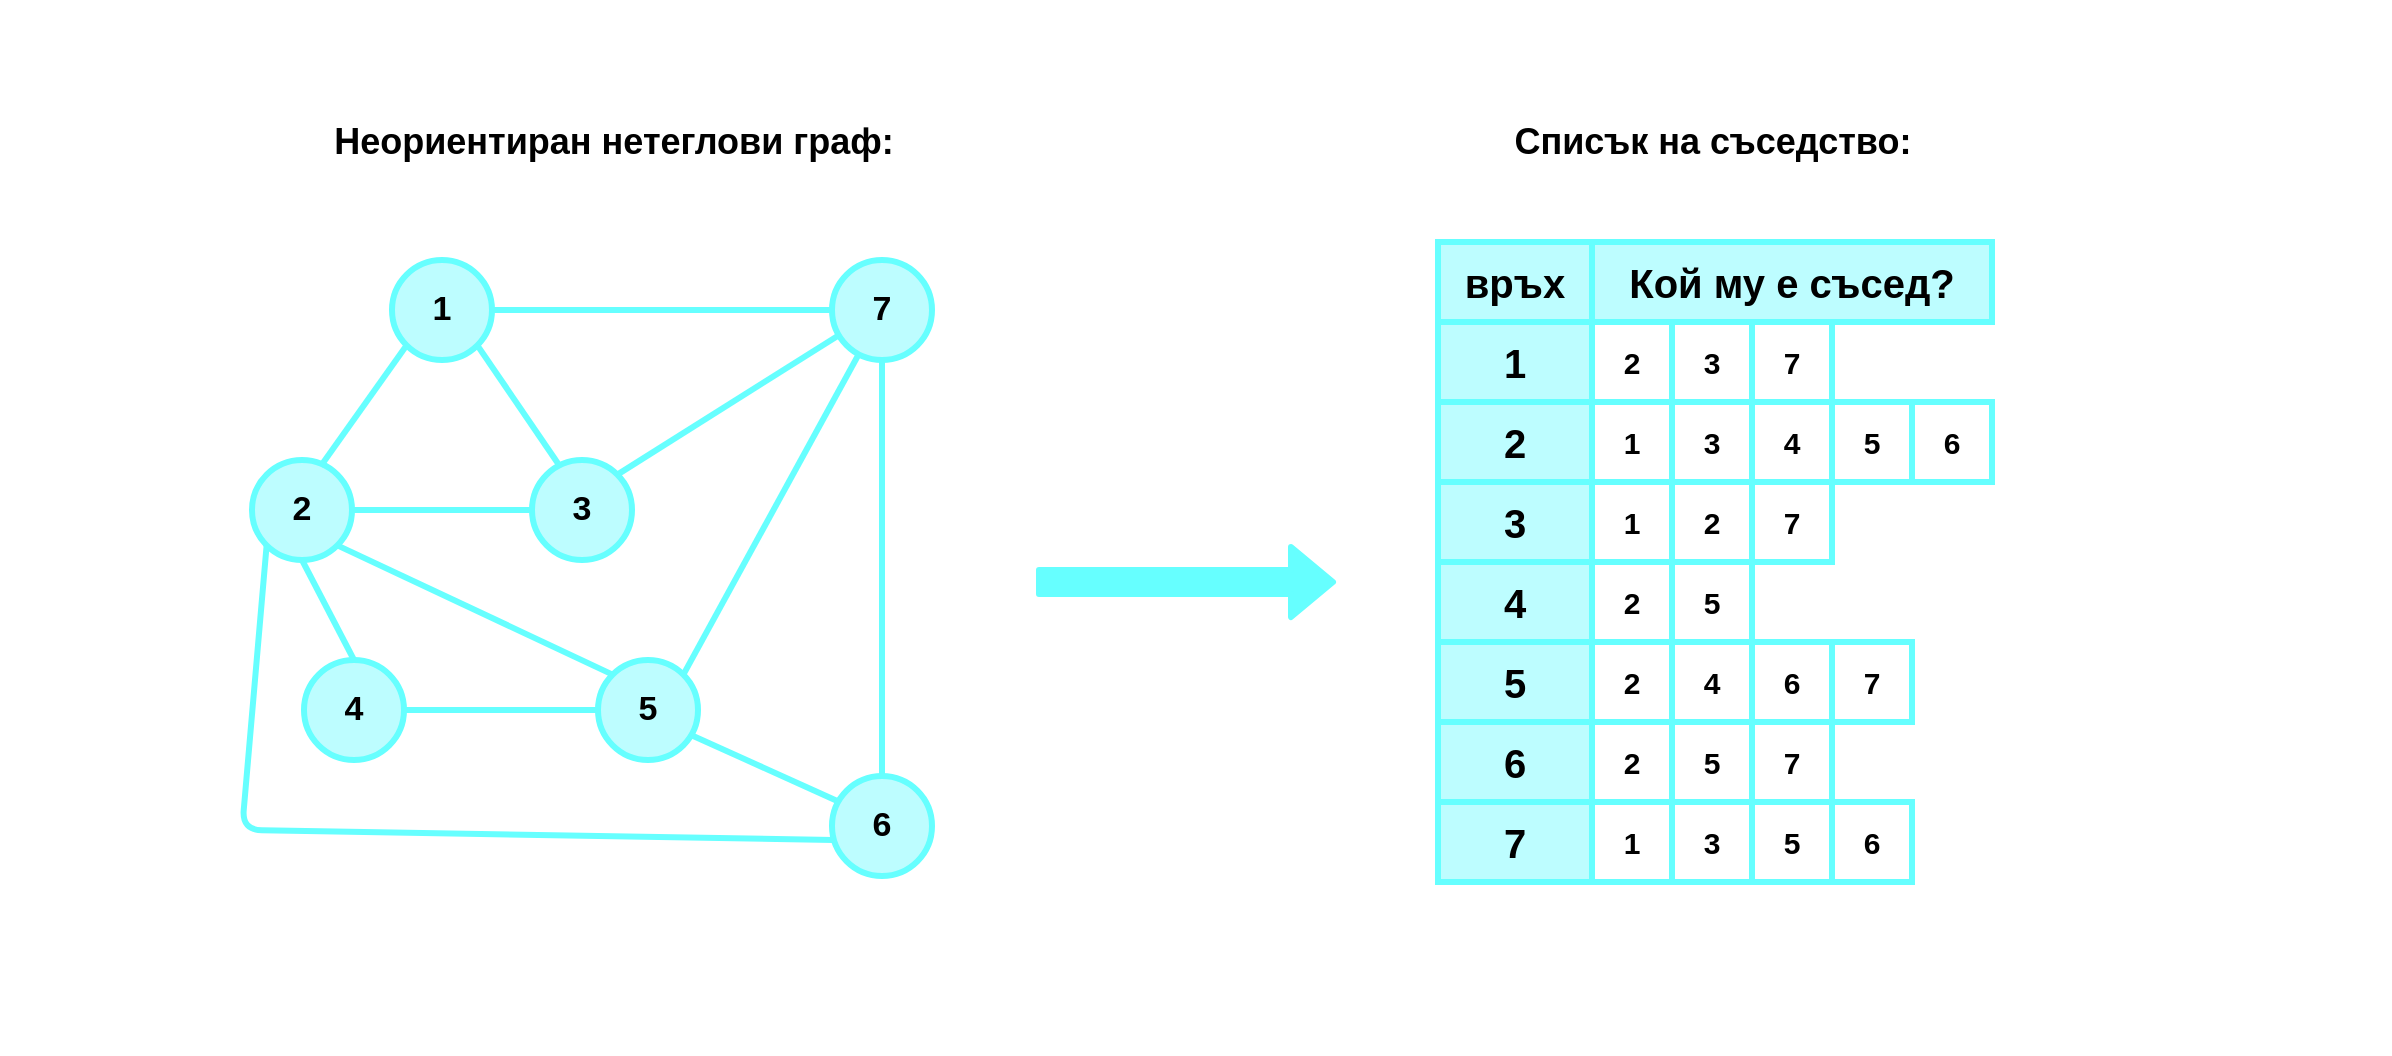<mxfile>
    <diagram id="wl9Msh2oDxbeDpd3jYIY" name="Page-1">
        <mxGraphModel dx="1846" dy="1914" grid="0" gridSize="10" guides="1" tooltips="1" connect="1" arrows="1" fold="1" page="1" pageScale="1" pageWidth="850" pageHeight="1100" background="#ffffff" math="0" shadow="0">
            <root>
                <mxCell id="0"/>
                <mxCell id="1" parent="0"/>
                <mxCell id="2" value="1" style="ellipse;whiteSpace=wrap;html=1;aspect=fixed;labelBackgroundColor=none;strokeColor=#66FFFF;strokeWidth=3;fontSize=17;fontColor=#000000;fillColor=#BDFDFF;fontStyle=1" vertex="1" parent="1">
                    <mxGeometry x="1" y="114" width="50" height="50" as="geometry"/>
                </mxCell>
                <mxCell id="3" value="2" style="ellipse;whiteSpace=wrap;html=1;aspect=fixed;labelBackgroundColor=none;strokeColor=#66FFFF;strokeWidth=3;fontSize=17;fontColor=#000000;fillColor=#BDFDFF;fontStyle=1" vertex="1" parent="1">
                    <mxGeometry x="-69" y="214" width="50" height="50" as="geometry"/>
                </mxCell>
                <mxCell id="4" value="3" style="ellipse;whiteSpace=wrap;html=1;aspect=fixed;labelBackgroundColor=none;strokeColor=#66FFFF;strokeWidth=3;fontSize=17;fontColor=#000000;fillColor=#BDFDFF;fontStyle=1" vertex="1" parent="1">
                    <mxGeometry x="71" y="214" width="50" height="50" as="geometry"/>
                </mxCell>
                <mxCell id="5" value="4" style="ellipse;whiteSpace=wrap;html=1;aspect=fixed;labelBackgroundColor=none;strokeColor=#66FFFF;strokeWidth=3;fontSize=17;fontColor=#000000;fillColor=#BDFDFF;fontStyle=1" vertex="1" parent="1">
                    <mxGeometry x="-43" y="314" width="50" height="50" as="geometry"/>
                </mxCell>
                <mxCell id="6" value="5" style="ellipse;whiteSpace=wrap;html=1;aspect=fixed;labelBackgroundColor=none;strokeColor=#66FFFF;strokeWidth=3;fontSize=17;fontColor=#000000;fillColor=#BDFDFF;fontStyle=1" vertex="1" parent="1">
                    <mxGeometry x="104" y="314" width="50" height="50" as="geometry"/>
                </mxCell>
                <mxCell id="7" value="6" style="ellipse;whiteSpace=wrap;html=1;aspect=fixed;labelBackgroundColor=none;strokeColor=#66FFFF;strokeWidth=3;fontSize=17;fontColor=#000000;fillColor=#BDFDFF;fontStyle=1" vertex="1" parent="1">
                    <mxGeometry x="221" y="372" width="50" height="50" as="geometry"/>
                </mxCell>
                <mxCell id="8" value="7" style="ellipse;whiteSpace=wrap;html=1;aspect=fixed;labelBackgroundColor=none;strokeColor=#66FFFF;strokeWidth=3;fontSize=17;fontColor=#000000;fillColor=#BDFDFF;fontStyle=1" vertex="1" parent="1">
                    <mxGeometry x="221" y="114" width="50" height="50" as="geometry"/>
                </mxCell>
                <mxCell id="10" value="" style="endArrow=none;html=1;fontSize=17;fontColor=#000000;entryX=0;entryY=1;entryDx=0;entryDy=0;exitX=0.688;exitY=0.061;exitDx=0;exitDy=0;exitPerimeter=0;strokeColor=#66FFFF;strokeWidth=3;" edge="1" parent="1" source="3" target="2">
                    <mxGeometry width="50" height="50" relative="1" as="geometry">
                        <mxPoint x="-129" y="204" as="sourcePoint"/>
                        <mxPoint x="-79" y="154" as="targetPoint"/>
                    </mxGeometry>
                </mxCell>
                <mxCell id="11" value="" style="endArrow=none;html=1;fontSize=17;fontColor=#000000;strokeColor=#66FFFF;strokeWidth=3;entryX=1;entryY=1;entryDx=0;entryDy=0;exitX=0.26;exitY=0.035;exitDx=0;exitDy=0;exitPerimeter=0;" edge="1" parent="1" source="4" target="2">
                    <mxGeometry width="50" height="50" relative="1" as="geometry">
                        <mxPoint x="31" y="204" as="sourcePoint"/>
                        <mxPoint x="-22" y="172" as="targetPoint"/>
                    </mxGeometry>
                </mxCell>
                <mxCell id="12" value="" style="endArrow=none;html=1;fontSize=17;fontColor=#000000;entryX=0;entryY=0.5;entryDx=0;entryDy=0;exitX=1;exitY=0.5;exitDx=0;exitDy=0;strokeColor=#66FFFF;strokeWidth=3;" edge="1" parent="1" source="3" target="4">
                    <mxGeometry width="50" height="50" relative="1" as="geometry">
                        <mxPoint x="-44.6" y="237.05" as="sourcePoint"/>
                        <mxPoint x="-11.678" y="181.678" as="targetPoint"/>
                    </mxGeometry>
                </mxCell>
                <mxCell id="13" value="" style="endArrow=none;html=1;fontSize=17;fontColor=#000000;entryX=0.5;entryY=1;entryDx=0;entryDy=0;strokeColor=#66FFFF;strokeWidth=3;exitX=0.5;exitY=0;exitDx=0;exitDy=0;" edge="1" parent="1" source="5" target="3">
                    <mxGeometry width="50" height="50" relative="1" as="geometry">
                        <mxPoint x="-19" y="294" as="sourcePoint"/>
                        <mxPoint x="-1.678" y="191.678" as="targetPoint"/>
                    </mxGeometry>
                </mxCell>
                <mxCell id="14" value="" style="endArrow=none;html=1;fontSize=17;fontColor=#000000;entryX=1;entryY=1;entryDx=0;entryDy=0;exitX=0;exitY=0;exitDx=0;exitDy=0;strokeColor=#66FFFF;strokeWidth=3;" edge="1" parent="1" source="6" target="3">
                    <mxGeometry width="50" height="50" relative="1" as="geometry">
                        <mxPoint x="-24.6" y="257.05" as="sourcePoint"/>
                        <mxPoint x="8.322" y="201.678" as="targetPoint"/>
                    </mxGeometry>
                </mxCell>
                <mxCell id="15" value="" style="endArrow=none;html=1;fontSize=17;fontColor=#000000;entryX=1;entryY=0.5;entryDx=0;entryDy=0;strokeColor=#66FFFF;strokeWidth=3;exitX=0;exitY=0.5;exitDx=0;exitDy=0;" edge="1" parent="1" source="6" target="5">
                    <mxGeometry width="50" height="50" relative="1" as="geometry">
                        <mxPoint x="-69" y="404" as="sourcePoint"/>
                        <mxPoint x="-36.078" y="356.318" as="targetPoint"/>
                    </mxGeometry>
                </mxCell>
                <mxCell id="16" value="" style="endArrow=none;html=1;fontSize=17;fontColor=#000000;exitX=0.075;exitY=0.26;exitDx=0;exitDy=0;strokeColor=#66FFFF;strokeWidth=3;entryX=0.919;entryY=0.744;entryDx=0;entryDy=0;entryPerimeter=0;exitPerimeter=0;" edge="1" parent="1" source="7" target="6">
                    <mxGeometry width="50" height="50" relative="1" as="geometry">
                        <mxPoint x="-4.6" y="277.05" as="sourcePoint"/>
                        <mxPoint x="171" y="359" as="targetPoint"/>
                    </mxGeometry>
                </mxCell>
                <mxCell id="17" value="" style="endArrow=none;html=1;fontSize=17;fontColor=#000000;entryX=1;entryY=0.5;entryDx=0;entryDy=0;exitX=0;exitY=0.5;exitDx=0;exitDy=0;strokeColor=#66FFFF;strokeWidth=3;" edge="1" parent="1" source="8" target="2">
                    <mxGeometry width="50" height="50" relative="1" as="geometry">
                        <mxPoint x="5.4" y="287.05" as="sourcePoint"/>
                        <mxPoint x="38.322" y="231.678" as="targetPoint"/>
                    </mxGeometry>
                </mxCell>
                <mxCell id="18" value="" style="endArrow=none;html=1;fontSize=17;fontColor=#000000;entryX=0.5;entryY=1;entryDx=0;entryDy=0;strokeColor=#66FFFF;strokeWidth=3;" edge="1" parent="1" source="7" target="8">
                    <mxGeometry width="50" height="50" relative="1" as="geometry">
                        <mxPoint x="15.4" y="297.05" as="sourcePoint"/>
                        <mxPoint x="48.322" y="241.678" as="targetPoint"/>
                    </mxGeometry>
                </mxCell>
                <mxCell id="32" value="&lt;b&gt;&lt;font style=&quot;font-size: 18px;&quot;&gt;Неориентиран нетеглови граф:&lt;/font&gt;&lt;/b&gt;" style="text;html=1;strokeColor=none;fillColor=none;align=center;verticalAlign=middle;whiteSpace=wrap;rounded=0;labelBackgroundColor=none;strokeWidth=3;fontSize=15;fontColor=#000000;" vertex="1" parent="1">
                    <mxGeometry x="-44" y="40" width="312" height="30" as="geometry"/>
                </mxCell>
                <mxCell id="33" value="" style="endArrow=none;html=1;fontSize=17;fontColor=#000000;entryX=1;entryY=0;entryDx=0;entryDy=0;exitX=0.06;exitY=0.757;exitDx=0;exitDy=0;strokeColor=#66FFFF;strokeWidth=3;exitPerimeter=0;" edge="1" parent="1" source="8" target="4">
                    <mxGeometry width="50" height="50" relative="1" as="geometry">
                        <mxPoint x="211" y="169" as="sourcePoint"/>
                        <mxPoint x="41" y="154" as="targetPoint"/>
                    </mxGeometry>
                </mxCell>
                <mxCell id="37" value="" style="endArrow=none;html=1;fontSize=17;fontColor=#000000;entryX=1;entryY=0;entryDx=0;entryDy=0;strokeColor=#66FFFF;strokeWidth=3;exitX=0.274;exitY=0.93;exitDx=0;exitDy=0;exitPerimeter=0;" edge="1" parent="1" source="8" target="6">
                    <mxGeometry width="50" height="50" relative="1" as="geometry">
                        <mxPoint x="221" y="184" as="sourcePoint"/>
                        <mxPoint x="123.678" y="231.322" as="targetPoint"/>
                    </mxGeometry>
                </mxCell>
                <mxCell id="40" value="" style="endArrow=none;html=1;fontSize=17;fontColor=#000000;strokeColor=#66FFFF;strokeWidth=3;exitX=0;exitY=1;exitDx=0;exitDy=0;entryX=0.017;entryY=0.639;entryDx=0;entryDy=0;entryPerimeter=0;" edge="1" parent="1" source="3" target="7">
                    <mxGeometry width="50" height="50" relative="1" as="geometry">
                        <mxPoint x="12.02" y="280" as="sourcePoint"/>
                        <mxPoint x="214" y="406" as="targetPoint"/>
                        <Array as="points">
                            <mxPoint x="-74" y="399"/>
                        </Array>
                    </mxGeometry>
                </mxCell>
                <mxCell id="42" value="3" style="rounded=0;whiteSpace=wrap;html=1;fillColor=#FFFFFF;strokeColor=#66FFFF;strokeWidth=3;fontSize=15;fontStyle=1;fontColor=#000000;" vertex="1" parent="1">
                    <mxGeometry x="641" y="145" width="40" height="40" as="geometry"/>
                </mxCell>
                <mxCell id="43" value="5" style="rounded=0;whiteSpace=wrap;html=1;fillColor=#FFFFFF;strokeColor=#66FFFF;strokeWidth=3;fontSize=15;fontStyle=1;fontColor=#000000;" vertex="1" parent="1">
                    <mxGeometry x="641" y="265" width="40" height="40" as="geometry"/>
                </mxCell>
                <mxCell id="44" value="2" style="rounded=0;whiteSpace=wrap;html=1;fillColor=#FFFFFF;strokeColor=#66FFFF;strokeWidth=3;fontSize=15;fontStyle=1;fontColor=#000000;" vertex="1" parent="1">
                    <mxGeometry x="641" y="225" width="40" height="40" as="geometry"/>
                </mxCell>
                <mxCell id="45" value="3" style="rounded=0;whiteSpace=wrap;html=1;fillColor=#FFFFFF;strokeColor=#66FFFF;strokeWidth=3;fontSize=15;fontStyle=1;fontColor=#000000;" vertex="1" parent="1">
                    <mxGeometry x="641" y="185" width="40" height="40" as="geometry"/>
                </mxCell>
                <mxCell id="46" value="4" style="rounded=0;whiteSpace=wrap;html=1;fillColor=#FFFFFF;strokeColor=#66FFFF;strokeWidth=3;fontSize=15;fontStyle=1;fontColor=#000000;" vertex="1" parent="1">
                    <mxGeometry x="641" y="305" width="40" height="40" as="geometry"/>
                </mxCell>
                <mxCell id="47" value="5" style="rounded=0;whiteSpace=wrap;html=1;fillColor=#FFFFFF;strokeColor=#66FFFF;strokeWidth=3;fontSize=15;fontStyle=1;fontColor=#000000;" vertex="1" parent="1">
                    <mxGeometry x="641" y="345" width="40" height="40" as="geometry"/>
                </mxCell>
                <mxCell id="48" value="3" style="rounded=0;whiteSpace=wrap;html=1;fillColor=#FFFFFF;strokeColor=#66FFFF;strokeWidth=3;fontSize=15;fontStyle=1;fontColor=#000000;" vertex="1" parent="1">
                    <mxGeometry x="641" y="385" width="40" height="40" as="geometry"/>
                </mxCell>
                <mxCell id="51" value="7" style="rounded=0;whiteSpace=wrap;html=1;fillColor=#FFFFFF;strokeColor=#66FFFF;strokeWidth=3;fontSize=15;fontStyle=1;fontColor=#000000;" vertex="1" parent="1">
                    <mxGeometry x="681" y="145" width="40" height="40" as="geometry"/>
                </mxCell>
                <mxCell id="53" value="7" style="rounded=0;whiteSpace=wrap;html=1;fillColor=#FFFFFF;strokeColor=#66FFFF;strokeWidth=3;fontSize=15;fontStyle=1;fontColor=#000000;" vertex="1" parent="1">
                    <mxGeometry x="681" y="225" width="40" height="40" as="geometry"/>
                </mxCell>
                <mxCell id="54" value="4" style="rounded=0;whiteSpace=wrap;html=1;fillColor=#FFFFFF;strokeColor=#66FFFF;strokeWidth=3;fontSize=15;fontStyle=1;fontColor=#000000;" vertex="1" parent="1">
                    <mxGeometry x="681" y="185" width="40" height="40" as="geometry"/>
                </mxCell>
                <mxCell id="55" value="6" style="rounded=0;whiteSpace=wrap;html=1;fillColor=#FFFFFF;strokeColor=#66FFFF;strokeWidth=3;fontSize=15;fontStyle=1;fontColor=#000000;" vertex="1" parent="1">
                    <mxGeometry x="681" y="305" width="40" height="40" as="geometry"/>
                </mxCell>
                <mxCell id="56" value="7" style="rounded=0;whiteSpace=wrap;html=1;fillColor=#FFFFFF;strokeColor=#66FFFF;strokeWidth=3;fontSize=15;fontStyle=1;fontColor=#000000;" vertex="1" parent="1">
                    <mxGeometry x="681" y="345" width="40" height="40" as="geometry"/>
                </mxCell>
                <mxCell id="57" value="5" style="rounded=0;whiteSpace=wrap;html=1;fillColor=#FFFFFF;strokeColor=#66FFFF;strokeWidth=3;fontSize=15;fontStyle=1;fontColor=#000000;" vertex="1" parent="1">
                    <mxGeometry x="681" y="385" width="40" height="40" as="geometry"/>
                </mxCell>
                <mxCell id="63" value="5" style="rounded=0;whiteSpace=wrap;html=1;fillColor=#FFFFFF;strokeColor=#66FFFF;strokeWidth=3;fontSize=15;fontStyle=1;fontColor=#000000;" vertex="1" parent="1">
                    <mxGeometry x="721" y="185" width="40" height="40" as="geometry"/>
                </mxCell>
                <mxCell id="64" value="7" style="rounded=0;whiteSpace=wrap;html=1;fillColor=#FFFFFF;strokeColor=#66FFFF;strokeWidth=3;fontSize=15;fontStyle=1;fontColor=#000000;" vertex="1" parent="1">
                    <mxGeometry x="721" y="305" width="40" height="40" as="geometry"/>
                </mxCell>
                <mxCell id="66" value="6" style="rounded=0;whiteSpace=wrap;html=1;fillColor=#FFFFFF;strokeColor=#66FFFF;strokeWidth=3;fontSize=15;fontStyle=1;fontColor=#000000;" vertex="1" parent="1">
                    <mxGeometry x="721" y="385" width="40" height="40" as="geometry"/>
                </mxCell>
                <mxCell id="72" value="6" style="rounded=0;whiteSpace=wrap;html=1;fillColor=#FFFFFF;strokeColor=#66FFFF;strokeWidth=3;fontSize=15;fontStyle=1;fontColor=#000000;" vertex="1" parent="1">
                    <mxGeometry x="761" y="185" width="40" height="40" as="geometry"/>
                </mxCell>
                <mxCell id="104" value="Кой му е съсед?" style="rounded=0;whiteSpace=wrap;html=1;fillColor=#BDFDFF;strokeColor=#66FFFF;strokeWidth=3;fontSize=20;fontStyle=1;fontColor=#000000;" vertex="1" parent="1">
                    <mxGeometry x="601" y="105" width="200" height="40" as="geometry"/>
                </mxCell>
                <mxCell id="105" value="2" style="rounded=0;whiteSpace=wrap;html=1;fillColor=#FFFFFF;strokeColor=#66FFFF;strokeWidth=3;fontSize=15;fontStyle=1;fontColor=#000000;" vertex="1" parent="1">
                    <mxGeometry x="601" y="145" width="40" height="40" as="geometry"/>
                </mxCell>
                <mxCell id="106" value="2" style="rounded=0;whiteSpace=wrap;html=1;fillColor=#FFFFFF;strokeColor=#66FFFF;strokeWidth=3;fontSize=15;fontStyle=1;fontColor=#000000;" vertex="1" parent="1">
                    <mxGeometry x="601" y="265" width="40" height="40" as="geometry"/>
                </mxCell>
                <mxCell id="107" value="1" style="rounded=0;whiteSpace=wrap;html=1;fillColor=#FFFFFF;strokeColor=#66FFFF;strokeWidth=3;fontSize=15;fontStyle=1;fontColor=#000000;" vertex="1" parent="1">
                    <mxGeometry x="601" y="225" width="40" height="40" as="geometry"/>
                </mxCell>
                <mxCell id="108" value="1" style="rounded=0;whiteSpace=wrap;html=1;fillColor=#FFFFFF;strokeColor=#66FFFF;strokeWidth=3;fontSize=15;fontStyle=1;fontColor=#000000;" vertex="1" parent="1">
                    <mxGeometry x="601" y="185" width="40" height="40" as="geometry"/>
                </mxCell>
                <mxCell id="109" value="2" style="rounded=0;whiteSpace=wrap;html=1;fillColor=#FFFFFF;strokeColor=#66FFFF;strokeWidth=3;fontSize=15;fontStyle=1;fontColor=#000000;" vertex="1" parent="1">
                    <mxGeometry x="601" y="305" width="40" height="40" as="geometry"/>
                </mxCell>
                <mxCell id="110" value="2" style="rounded=0;whiteSpace=wrap;html=1;fillColor=#FFFFFF;strokeColor=#66FFFF;strokeWidth=3;fontSize=15;fontStyle=1;fontColor=#000000;" vertex="1" parent="1">
                    <mxGeometry x="601" y="345" width="40" height="40" as="geometry"/>
                </mxCell>
                <mxCell id="111" value="1" style="rounded=0;whiteSpace=wrap;html=1;fillColor=#FFFFFF;strokeColor=#66FFFF;strokeWidth=3;fontSize=15;fontStyle=1;fontColor=#000000;" vertex="1" parent="1">
                    <mxGeometry x="601" y="385" width="40" height="40" as="geometry"/>
                </mxCell>
                <mxCell id="113" value="връх" style="rounded=0;whiteSpace=wrap;html=1;fillColor=#BDFDFF;strokeColor=#66FFFF;strokeWidth=3;fontSize=20;fontStyle=1;fontColor=#000000;" vertex="1" parent="1">
                    <mxGeometry x="524" y="105" width="77" height="40" as="geometry"/>
                </mxCell>
                <mxCell id="122" value="" style="shape=flexArrow;endArrow=classic;html=1;strokeColor=#66FFFF;strokeWidth=3;fontSize=17;fontColor=#000000;curved=1;fillColor=#66FFFF;" edge="1" parent="1">
                    <mxGeometry width="50" height="50" relative="1" as="geometry">
                        <mxPoint x="323" y="275" as="sourcePoint"/>
                        <mxPoint x="473" y="275" as="targetPoint"/>
                    </mxGeometry>
                </mxCell>
                <mxCell id="123" value="&lt;b&gt;&lt;font style=&quot;font-size: 18px;&quot;&gt;Списък на съседство:&lt;/font&gt;&lt;/b&gt;" style="text;html=1;strokeColor=none;fillColor=none;align=center;verticalAlign=middle;whiteSpace=wrap;rounded=0;labelBackgroundColor=none;strokeWidth=3;fontSize=15;fontColor=#000000;" vertex="1" parent="1">
                    <mxGeometry x="554.75" y="40" width="212.5" height="30" as="geometry"/>
                </mxCell>
                <mxCell id="124" value="Text" style="text;html=1;strokeColor=none;fillColor=none;align=center;verticalAlign=middle;whiteSpace=wrap;rounded=0;labelBackgroundColor=none;strokeWidth=3;fontSize=18;fontColor=none;noLabel=1;" vertex="1" parent="1">
                    <mxGeometry x="940" y="260" width="60" height="30" as="geometry"/>
                </mxCell>
                <mxCell id="125" value="1" style="rounded=0;whiteSpace=wrap;html=1;fillColor=#BDFDFF;strokeColor=#66FFFF;strokeWidth=3;fontSize=20;fontStyle=1;fontColor=#000000;" vertex="1" parent="1">
                    <mxGeometry x="524" y="145" width="77" height="40" as="geometry"/>
                </mxCell>
                <mxCell id="126" value="2" style="rounded=0;whiteSpace=wrap;html=1;fillColor=#BDFDFF;strokeColor=#66FFFF;strokeWidth=3;fontSize=20;fontStyle=1;fontColor=#000000;" vertex="1" parent="1">
                    <mxGeometry x="524" y="185" width="77" height="40" as="geometry"/>
                </mxCell>
                <mxCell id="127" value="3" style="rounded=0;whiteSpace=wrap;html=1;fillColor=#BDFDFF;strokeColor=#66FFFF;strokeWidth=3;fontSize=20;fontStyle=1;fontColor=#000000;" vertex="1" parent="1">
                    <mxGeometry x="524" y="225" width="77" height="40" as="geometry"/>
                </mxCell>
                <mxCell id="128" value="4" style="rounded=0;whiteSpace=wrap;html=1;fillColor=#BDFDFF;strokeColor=#66FFFF;strokeWidth=3;fontSize=20;fontStyle=1;fontColor=#000000;" vertex="1" parent="1">
                    <mxGeometry x="524" y="265" width="77" height="40" as="geometry"/>
                </mxCell>
                <mxCell id="129" value="5" style="rounded=0;whiteSpace=wrap;html=1;fillColor=#BDFDFF;strokeColor=#66FFFF;strokeWidth=3;fontSize=20;fontStyle=1;fontColor=#000000;" vertex="1" parent="1">
                    <mxGeometry x="524" y="305" width="77" height="40" as="geometry"/>
                </mxCell>
                <mxCell id="130" value="6" style="rounded=0;whiteSpace=wrap;html=1;fillColor=#BDFDFF;strokeColor=#66FFFF;strokeWidth=3;fontSize=20;fontStyle=1;fontColor=#000000;" vertex="1" parent="1">
                    <mxGeometry x="524" y="345" width="77" height="40" as="geometry"/>
                </mxCell>
                <mxCell id="131" value="7" style="rounded=0;whiteSpace=wrap;html=1;fillColor=#BDFDFF;strokeColor=#66FFFF;strokeWidth=3;fontSize=20;fontStyle=1;fontColor=#000000;" vertex="1" parent="1">
                    <mxGeometry x="524" y="385" width="77" height="40" as="geometry"/>
                </mxCell>
                <mxCell id="133" value="Text" style="text;html=1;strokeColor=none;fillColor=none;align=center;verticalAlign=middle;whiteSpace=wrap;rounded=0;fontSize=15;fontColor=none;noLabel=1;" vertex="1" parent="1">
                    <mxGeometry x="-195" y="256" width="60" height="30" as="geometry"/>
                </mxCell>
                <mxCell id="134" value="Text" style="text;html=1;strokeColor=none;fillColor=none;align=center;verticalAlign=middle;whiteSpace=wrap;rounded=0;fontSize=15;fontColor=none;noLabel=1;" vertex="1" parent="1">
                    <mxGeometry x="395" y="481" width="60" height="30" as="geometry"/>
                </mxCell>
                <mxCell id="135" value="Text" style="text;html=1;strokeColor=none;fillColor=none;align=center;verticalAlign=middle;whiteSpace=wrap;rounded=0;fontSize=15;fontColor=none;noLabel=1;" vertex="1" parent="1">
                    <mxGeometry x="344" y="-16" width="60" height="30" as="geometry"/>
                </mxCell>
                <mxCell id="136" value="Text" style="text;html=1;strokeColor=none;fillColor=none;align=center;verticalAlign=middle;whiteSpace=wrap;rounded=0;fontSize=15;fontColor=none;noLabel=1;" vertex="1" parent="1">
                    <mxGeometry x="830" y="241" width="60" height="30" as="geometry"/>
                </mxCell>
            </root>
        </mxGraphModel>
    </diagram>
</mxfile>